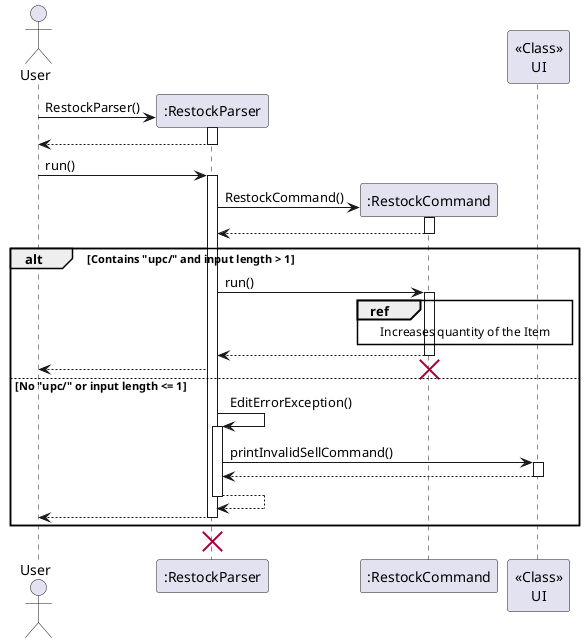 @startuml
'https://plantuml.com/sequence-diagram
actor User
participant ":RestockParser"
User -> ":RestockParser" **:RestockParser()
activate ":RestockParser"
":RestockParser" --> User
deactivate ":RestockParser"
User->":RestockParser":run()
activate ":RestockParser"
":RestockParser" -> ":RestockCommand" **:RestockCommand()
activate ":RestockCommand"
":RestockCommand" --> ":RestockParser"
deactivate ":RestockCommand"


alt Contains "upc/" and input length > 1
    ":RestockParser"->":RestockCommand": run()
    activate ":RestockCommand"
    ref over ":RestockCommand","<<Class>>\nUI": Increases quantity of the Item
    ":RestockCommand"-->":RestockParser":
    deactivate ":RestockCommand"
    ":RestockParser"-->User:
    destroy ":RestockCommand"


else No "upc/" or input length <= 1
    ":RestockParser"->":RestockParser": EditErrorException()
    activate ":RestockParser"
    ":RestockParser"->"<<Class>>\nUI":printInvalidSellCommand()
    activate "<<Class>>\nUI"
    "<<Class>>\nUI"-->":RestockParser":
    deactivate "<<Class>>\nUI"
    ":RestockParser"-->":RestockParser":
    deactivate ":RestockParser"
    ":RestockParser"-->User:
    deactivate ":RestockParser"
end


deactivate ":RestockParser"
destroy ":RestockParser"
@enduml